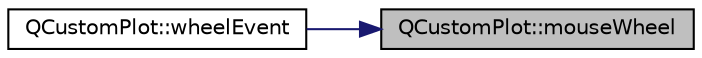 digraph "QCustomPlot::mouseWheel"
{
 // LATEX_PDF_SIZE
  edge [fontname="Helvetica",fontsize="10",labelfontname="Helvetica",labelfontsize="10"];
  node [fontname="Helvetica",fontsize="10",shape=record];
  rankdir="RL";
  Node1 [label="QCustomPlot::mouseWheel",height=0.2,width=0.4,color="black", fillcolor="grey75", style="filled", fontcolor="black",tooltip=" "];
  Node1 -> Node2 [dir="back",color="midnightblue",fontsize="10",style="solid",fontname="Helvetica"];
  Node2 [label="QCustomPlot::wheelEvent",height=0.2,width=0.4,color="black", fillcolor="white", style="filled",URL="$classQCustomPlot.html#a7848c9ac8be60bbd8fcea9b53be543c5",tooltip=" "];
}
